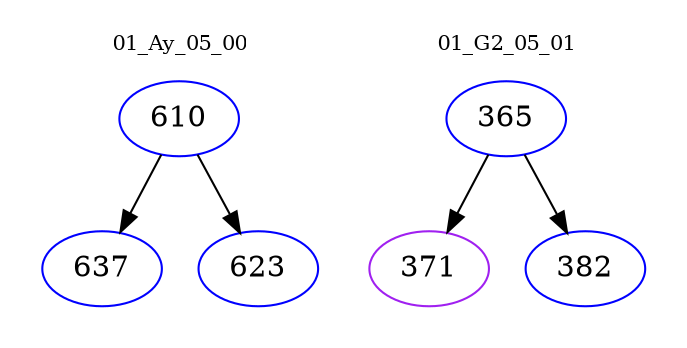 digraph{
subgraph cluster_0 {
color = white
label = "01_Ay_05_00";
fontsize=10;
T0_610 [label="610", color="blue"]
T0_610 -> T0_637 [color="black"]
T0_637 [label="637", color="blue"]
T0_610 -> T0_623 [color="black"]
T0_623 [label="623", color="blue"]
}
subgraph cluster_1 {
color = white
label = "01_G2_05_01";
fontsize=10;
T1_365 [label="365", color="blue"]
T1_365 -> T1_371 [color="black"]
T1_371 [label="371", color="purple"]
T1_365 -> T1_382 [color="black"]
T1_382 [label="382", color="blue"]
}
}
